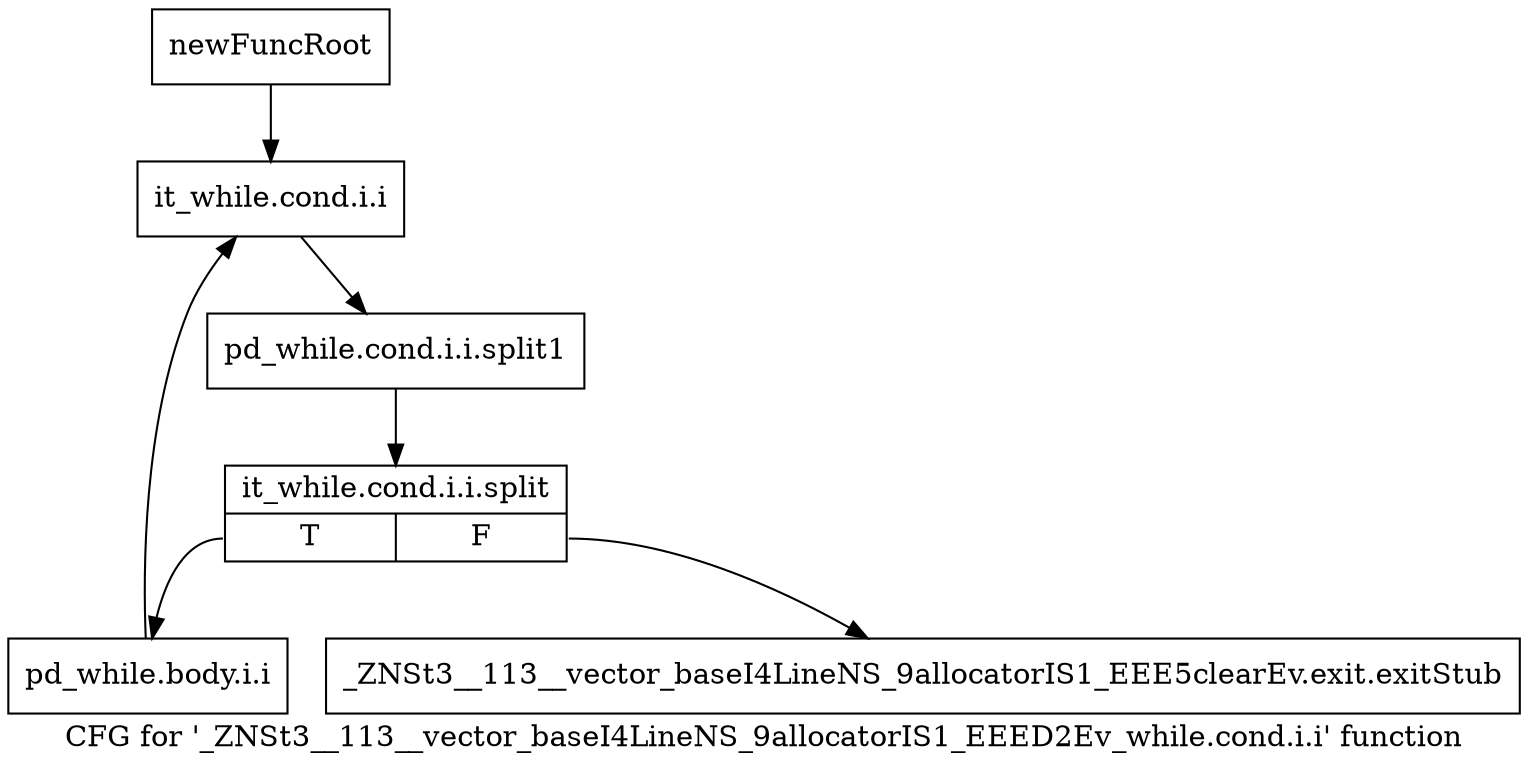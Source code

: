 digraph "CFG for '_ZNSt3__113__vector_baseI4LineNS_9allocatorIS1_EEED2Ev_while.cond.i.i' function" {
	label="CFG for '_ZNSt3__113__vector_baseI4LineNS_9allocatorIS1_EEED2Ev_while.cond.i.i' function";

	Node0x98c4760 [shape=record,label="{newFuncRoot}"];
	Node0x98c4760 -> Node0x98c4800;
	Node0x98c47b0 [shape=record,label="{_ZNSt3__113__vector_baseI4LineNS_9allocatorIS1_EEE5clearEv.exit.exitStub}"];
	Node0x98c4800 [shape=record,label="{it_while.cond.i.i}"];
	Node0x98c4800 -> Node0xbabd070;
	Node0xbabd070 [shape=record,label="{pd_while.cond.i.i.split1}"];
	Node0xbabd070 -> Node0xab62540;
	Node0xab62540 [shape=record,label="{it_while.cond.i.i.split|{<s0>T|<s1>F}}"];
	Node0xab62540:s0 -> Node0x98c4850;
	Node0xab62540:s1 -> Node0x98c47b0;
	Node0x98c4850 [shape=record,label="{pd_while.body.i.i}"];
	Node0x98c4850 -> Node0x98c4800;
}

